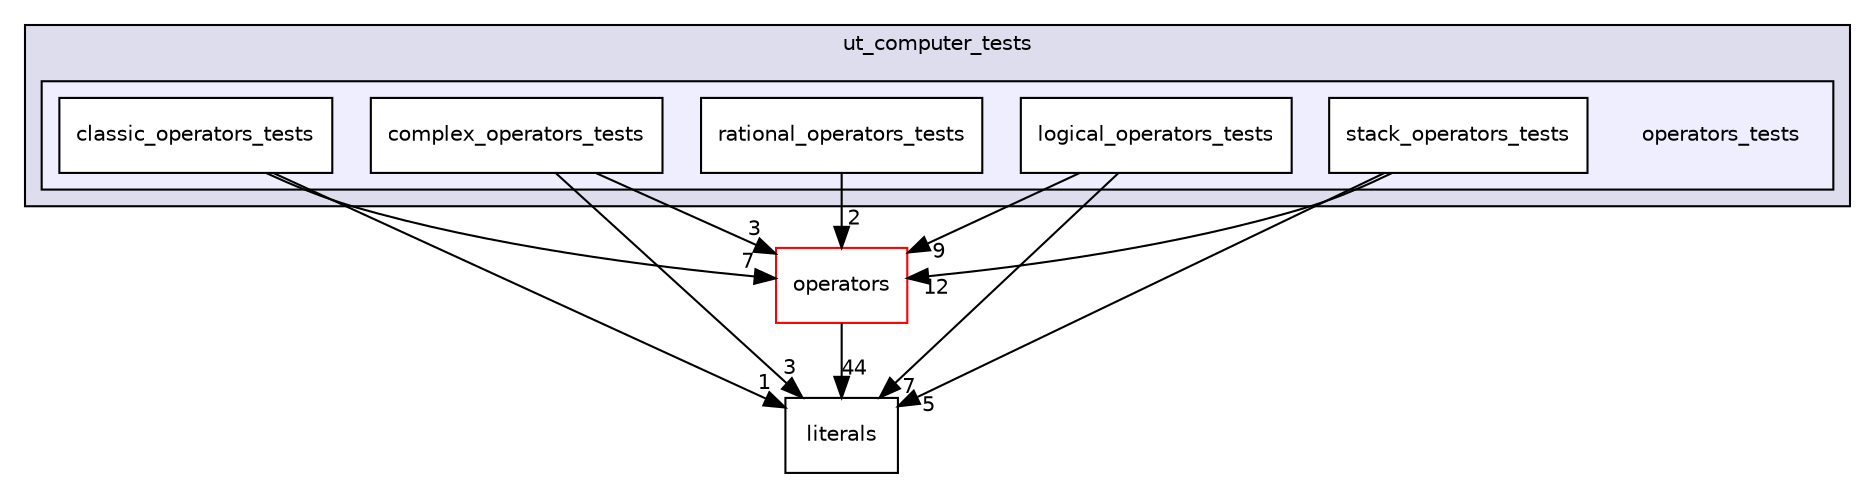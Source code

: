 digraph "/Users/raphael/Documents/Etudes_Informatique/GitHub/Projet_LO21/ut-computer/UTComputer/ut_computer_tests/operators_tests" {
  compound=true
  node [ fontsize="10", fontname="Helvetica"];
  edge [ labelfontsize="10", labelfontname="Helvetica"];
  subgraph clusterdir_be0a10119af180d52e817a8f05dc15d6 {
    graph [ bgcolor="#ddddee", pencolor="black", label="ut_computer_tests" fontname="Helvetica", fontsize="10", URL="dir_be0a10119af180d52e817a8f05dc15d6.html"]
  subgraph clusterdir_afe23b779a132b68eb5a9dfe55d4c7ec {
    graph [ bgcolor="#eeeeff", pencolor="black", label="" URL="dir_afe23b779a132b68eb5a9dfe55d4c7ec.html"];
    dir_afe23b779a132b68eb5a9dfe55d4c7ec [shape=plaintext label="operators_tests"];
    dir_55bab36443157ada7067c2cbefee04e3 [shape=box label="classic_operators_tests" color="black" fillcolor="white" style="filled" URL="dir_55bab36443157ada7067c2cbefee04e3.html"];
    dir_838b47a32e0c2b8aa08d12ca46300f89 [shape=box label="complex_operators_tests" color="black" fillcolor="white" style="filled" URL="dir_838b47a32e0c2b8aa08d12ca46300f89.html"];
    dir_77085c05ba9393eb88484799b9d21563 [shape=box label="logical_operators_tests" color="black" fillcolor="white" style="filled" URL="dir_77085c05ba9393eb88484799b9d21563.html"];
    dir_fec72361ba14440b78ccb26364ff8fd0 [shape=box label="rational_operators_tests" color="black" fillcolor="white" style="filled" URL="dir_fec72361ba14440b78ccb26364ff8fd0.html"];
    dir_c8d40ab2fd0b60876a9503ad53a191ce [shape=box label="stack_operators_tests" color="black" fillcolor="white" style="filled" URL="dir_c8d40ab2fd0b60876a9503ad53a191ce.html"];
  }
  }
  dir_b0ebf79e332bdd22b1ec3680e4f5649c [shape=box label="operators" fillcolor="white" style="filled" color="red" URL="dir_b0ebf79e332bdd22b1ec3680e4f5649c.html"];
  dir_361df549749f8fb1bceea741f91fc781 [shape=box label="literals" URL="dir_361df549749f8fb1bceea741f91fc781.html"];
  dir_838b47a32e0c2b8aa08d12ca46300f89->dir_b0ebf79e332bdd22b1ec3680e4f5649c [headlabel="3", labeldistance=1.5 headhref="dir_000018_000006.html"];
  dir_838b47a32e0c2b8aa08d12ca46300f89->dir_361df549749f8fb1bceea741f91fc781 [headlabel="3", labeldistance=1.5 headhref="dir_000018_000004.html"];
  dir_c8d40ab2fd0b60876a9503ad53a191ce->dir_b0ebf79e332bdd22b1ec3680e4f5649c [headlabel="12", labeldistance=1.5 headhref="dir_000021_000006.html"];
  dir_c8d40ab2fd0b60876a9503ad53a191ce->dir_361df549749f8fb1bceea741f91fc781 [headlabel="5", labeldistance=1.5 headhref="dir_000021_000004.html"];
  dir_b0ebf79e332bdd22b1ec3680e4f5649c->dir_361df549749f8fb1bceea741f91fc781 [headlabel="44", labeldistance=1.5 headhref="dir_000006_000004.html"];
  dir_fec72361ba14440b78ccb26364ff8fd0->dir_b0ebf79e332bdd22b1ec3680e4f5649c [headlabel="2", labeldistance=1.5 headhref="dir_000020_000006.html"];
  dir_77085c05ba9393eb88484799b9d21563->dir_b0ebf79e332bdd22b1ec3680e4f5649c [headlabel="9", labeldistance=1.5 headhref="dir_000019_000006.html"];
  dir_77085c05ba9393eb88484799b9d21563->dir_361df549749f8fb1bceea741f91fc781 [headlabel="7", labeldistance=1.5 headhref="dir_000019_000004.html"];
  dir_55bab36443157ada7067c2cbefee04e3->dir_b0ebf79e332bdd22b1ec3680e4f5649c [headlabel="7", labeldistance=1.5 headhref="dir_000017_000006.html"];
  dir_55bab36443157ada7067c2cbefee04e3->dir_361df549749f8fb1bceea741f91fc781 [headlabel="1", labeldistance=1.5 headhref="dir_000017_000004.html"];
}
